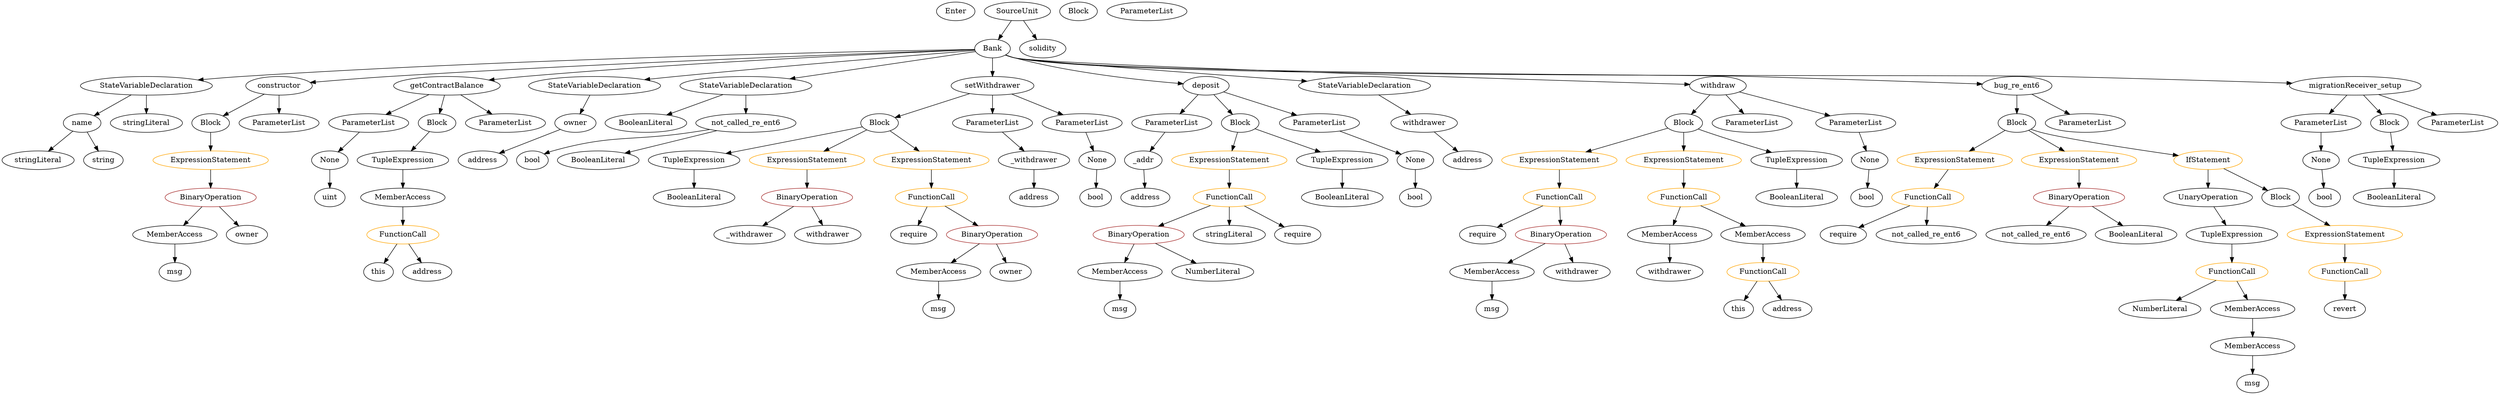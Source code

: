 strict digraph {
	graph [bb="0,0,4055.6,756"];
	node [label="\N"];
	Enter	[height=0.5,
		pos="1547.1,738",
		width=0.83628];
	SourceUnit_Unnamed	[color=black,
		height=0.5,
		label=SourceUnit,
		pos="1648.1,738",
		width=1.46];
	ContractDefinition_Bank	[color=black,
		height=0.5,
		label=Bank,
		pos="1606.1,666",
		width=0.82242];
	SourceUnit_Unnamed -> ContractDefinition_Bank	[pos="e,1615.8,683.31 1637.9,720.05 1633,711.94 1627.1,702.04 1621.7,693.01"];
	PragmaDirective_solidity	[color=black,
		height=0.5,
		label=solidity,
		pos="1691.1,666",
		width=1.0442];
	SourceUnit_Unnamed -> PragmaDirective_solidity	[pos="e,1680.7,683.79 1658.5,720.05 1663.4,712.06 1669.4,702.33 1674.8,693.4"];
	BinaryOperation_Unnamed_1	[color=brown,
		height=0.5,
		label=BinaryOperation,
		pos="3352.1,378",
		width=1.9867];
	Identifier_not_called_re_ent6_1	[color=black,
		height=0.5,
		label=not_called_re_ent6,
		pos="3300.1,306",
		width=2.264];
	BinaryOperation_Unnamed_1 -> Identifier_not_called_re_ent6_1	[pos="e,3312.5,323.79 3339.5,360.05 3333.4,351.89 3326,341.91 3319.2,332.82"];
	BooleanLiteral_Unnamed_2	[color=black,
		height=0.5,
		label=BooleanLiteral,
		pos="3464.1,306",
		width=1.7788];
	BinaryOperation_Unnamed_1 -> BooleanLiteral_Unnamed_2	[pos="e,3438.6,322.91 3378,360.76 3393.3,351.24 3412.7,339.09 3429.3,328.75"];
	BooleanLiteral_Unnamed_4	[color=black,
		height=0.5,
		label=BooleanLiteral,
		pos="3892.1,378",
		width=1.7788];
	Block_Unnamed_7	[color=black,
		height=0.5,
		label=Block,
		pos="2718.1,522",
		width=0.90558];
	ExpressionStatement_Unnamed_7	[color=orange,
		height=0.5,
		label=ExpressionStatement,
		pos="2523.1,450",
		width=2.458];
	Block_Unnamed_7 -> ExpressionStatement_Unnamed_7	[pos="e,2565.5,466.24 2691.4,511.41 2661.8,500.81 2613.5,483.47 2576.2,470.08"];
	ExpressionStatement_Unnamed_8	[color=orange,
		height=0.5,
		label=ExpressionStatement,
		pos="2718.1,450",
		width=2.458];
	Block_Unnamed_7 -> ExpressionStatement_Unnamed_8	[pos="e,2718.1,468.1 2718.1,503.7 2718.1,496.41 2718.1,487.73 2718.1,479.54"];
	TupleExpression_Unnamed_4	[color=black,
		height=0.5,
		label=TupleExpression,
		pos="2898.1,450",
		width=2.0422];
	Block_Unnamed_7 -> TupleExpression_Unnamed_4	[pos="e,2858.7,465.66 2743.6,510.28 2748.7,508.17 2754,505.99 2759.1,504 2788.5,492.29 2821.6,479.64 2848.1,469.64"];
	ExpressionStatement_Unnamed_4	[color=orange,
		height=0.5,
		label=ExpressionStatement,
		pos="1987.1,450",
		width=2.458];
	FunctionCall_Unnamed_3	[color=orange,
		height=0.5,
		label=FunctionCall,
		pos="1987.1,378",
		width=1.6125];
	ExpressionStatement_Unnamed_4 -> FunctionCall_Unnamed_3	[pos="e,1987.1,396.1 1987.1,431.7 1987.1,424.41 1987.1,415.73 1987.1,407.54"];
	Parameter_None	[color=black,
		height=0.5,
		label=None,
		pos="2289.1,450",
		width=0.85014];
	ElementaryTypeName_bool_1	[color=black,
		height=0.5,
		label=bool,
		pos="2289.1,378",
		width=0.76697];
	Parameter_None -> ElementaryTypeName_bool_1	[pos="e,2289.1,396.1 2289.1,431.7 2289.1,424.41 2289.1,415.73 2289.1,407.54"];
	BinaryOperation_Unnamed	[color=brown,
		height=0.5,
		label=BinaryOperation,
		pos="330.06,378",
		width=1.9867];
	MemberAccess_Unnamed	[color=black,
		height=0.5,
		label=MemberAccess,
		pos="270.06,306",
		width=1.9174];
	BinaryOperation_Unnamed -> MemberAccess_Unnamed	[pos="e,284.45,323.79 315.53,360.05 308.38,351.71 299.62,341.49 291.7,332.25"];
	Identifier_owner	[color=black,
		height=0.5,
		label=owner,
		pos="391.06,306",
		width=0.93331];
	BinaryOperation_Unnamed -> Identifier_owner	[pos="e,377.26,322.83 344.82,360.05 352.31,351.47 361.53,340.89 369.76,331.44"];
	TupleExpression_Unnamed_2	[color=black,
		height=0.5,
		label=TupleExpression,
		pos="3892.1,450",
		width=2.0422];
	TupleExpression_Unnamed_2 -> BooleanLiteral_Unnamed_4	[pos="e,3892.1,396.1 3892.1,431.7 3892.1,424.41 3892.1,415.73 3892.1,407.54"];
	BinaryOperation_Unnamed_2	[color=brown,
		height=0.5,
		label=BinaryOperation,
		pos="1843.1,306",
		width=1.9867];
	MemberAccess_Unnamed_3	[color=black,
		height=0.5,
		label=MemberAccess,
		pos="1835.1,234",
		width=1.9174];
	BinaryOperation_Unnamed_2 -> MemberAccess_Unnamed_3	[pos="e,1837,252.1 1841.1,287.7 1840.2,280.41 1839.3,271.73 1838.3,263.54"];
	NumberLiteral_Unnamed_1	[color=black,
		height=0.5,
		label=NumberLiteral,
		pos="1986.1,234",
		width=1.765];
	BinaryOperation_Unnamed_2 -> NumberLiteral_Unnamed_1	[pos="e,1955.4,250.01 1874.8,289.46 1895.5,279.31 1922.8,265.95 1945.2,255.01"];
	VariableDeclaration_owner	[color=black,
		height=0.5,
		label=owner,
		pos="920.06,522",
		width=0.93331];
	ElementaryTypeName_address	[color=black,
		height=0.5,
		label=address,
		pos="773.06,450",
		width=1.0996];
	VariableDeclaration_owner -> ElementaryTypeName_address	[pos="e,799.73,463.7 895.45,509.28 872.08,498.15 836.62,481.27 809.88,468.53"];
	Identifier__withdrawer	[color=black,
		height=0.5,
		label=_withdrawer,
		pos="1211.1,306",
		width=1.5709];
	Identifier_this	[color=black,
		height=0.5,
		label=this,
		pos="2811.1,162",
		width=0.75];
	FunctionCall_Unnamed_5	[color=orange,
		height=0.5,
		label=FunctionCall,
		pos="2523.1,378",
		width=1.6125];
	ExpressionStatement_Unnamed_7 -> FunctionCall_Unnamed_5	[pos="e,2523.1,396.1 2523.1,431.7 2523.1,424.41 2523.1,415.73 2523.1,407.54"];
	FunctionCall_Unnamed_6	[color=orange,
		height=0.5,
		label=FunctionCall,
		pos="2718.1,378",
		width=1.6125];
	ExpressionStatement_Unnamed_8 -> FunctionCall_Unnamed_6	[pos="e,2718.1,396.1 2718.1,431.7 2718.1,424.41 2718.1,415.73 2718.1,407.54"];
	MemberAccess_Unnamed_5	[color=black,
		height=0.5,
		label=MemberAccess,
		pos="2411.1,234",
		width=1.9174];
	Identifier_msg_4	[color=black,
		height=0.5,
		label=msg,
		pos="2411.1,162",
		width=0.75];
	MemberAccess_Unnamed_5 -> Identifier_msg_4	[pos="e,2411.1,180.1 2411.1,215.7 2411.1,208.41 2411.1,199.73 2411.1,191.54"];
	ElementaryTypeName_address_3	[color=black,
		height=0.5,
		label=address,
		pos="1662.1,378",
		width=1.0996];
	Identifier_msg_2	[color=black,
		height=0.5,
		label=msg,
		pos="1835.1,162",
		width=0.75];
	ExpressionStatement_Unnamed_1	[color=orange,
		height=0.5,
		label=ExpressionStatement,
		pos="3157.1,450",
		width=2.458];
	FunctionCall_Unnamed	[color=orange,
		height=0.5,
		label=FunctionCall,
		pos="3121.1,378",
		width=1.6125];
	ExpressionStatement_Unnamed_1 -> FunctionCall_Unnamed	[pos="e,3129.9,396.1 3148.2,431.7 3144.2,423.98 3139.4,414.71 3135,406.11"];
	StateVariableDeclaration_Unnamed	[color=black,
		height=0.5,
		label=StateVariableDeclaration,
		pos="225.06,594",
		width=2.8184];
	ContractDefinition_Bank -> StateVariableDeclaration_Unnamed	[pos="e,306.48,605.02 1576.1,664.44 1438.8,661.74 855.8,648.57 379.06,612 359.24,610.48 338.02,608.42 317.88,606.26"];
	FunctionDefinition_constructor	[color=black,
		height=0.5,
		label=constructor,
		pos="442.06,594",
		width=1.4877];
	ContractDefinition_Bank -> FunctionDefinition_constructor	[pos="e,493.08,599.7 1576.5,663.68 1458.8,658.38 1011.6,637.58 644.06,612 597.24,608.74 544.4,604.27 504.5,600.72"];
	FunctionDefinition_getContractBalance	[color=black,
		height=0.5,
		label=getContractBalance,
		pos="736.06,594",
		width=2.3055];
	ContractDefinition_Bank -> FunctionDefinition_getContractBalance	[pos="e,798.29,606.24 1576.4,663.96 1473.8,660.15 1125.1,645.41 839.06,612 829.44,610.88 819.36,609.48 809.42,607.98"];
	StateVariableDeclaration_Unnamed_1	[color=black,
		height=0.5,
		label=StateVariableDeclaration,
		pos="949.06,594",
		width=2.8184];
	ContractDefinition_Bank -> StateVariableDeclaration_Unnamed_1	[pos="e,1030.7,605.09 1576.7,662.16 1497.8,654.52 1275.1,632.66 1090.1,612 1074.4,610.26 1057.8,608.32 1041.7,606.41"];
	StateVariableDeclaration_Unnamed_3	[color=black,
		height=0.5,
		label=StateVariableDeclaration,
		pos="1200.1,594",
		width=2.8184];
	ContractDefinition_Bank -> StateVariableDeclaration_Unnamed_3	[pos="e,1271.1,607.24 1577.8,660.13 1517.5,649.73 1374,624.99 1282.3,609.17"];
	FunctionDefinition_setWithdrawer	[color=black,
		height=0.5,
		label=setWithdrawer,
		pos="1606.1,594",
		width=1.7927];
	ContractDefinition_Bank -> FunctionDefinition_setWithdrawer	[pos="e,1606.1,612.1 1606.1,647.7 1606.1,640.41 1606.1,631.73 1606.1,623.54"];
	FunctionDefinition_deposit	[color=black,
		height=0.5,
		label=deposit,
		pos="1944.1,594",
		width=1.0581];
	ContractDefinition_Bank -> FunctionDefinition_deposit	[pos="e,1906.9,598.59 1628.6,653.82 1633.6,651.65 1638.9,649.57 1644.1,648 1730.6,621.45 1835.4,606.72 1895.5,599.86"];
	StateVariableDeclaration_Unnamed_2	[color=black,
		height=0.5,
		label=StateVariableDeclaration,
		pos="2209.1,594",
		width=2.8184];
	ContractDefinition_Bank -> StateVariableDeclaration_Unnamed_2	[pos="e,2117.2,601.97 1628.1,653.68 1633.2,651.46 1638.7,649.4 1644.1,648 1687.5,636.59 1955.3,614.58 2106.1,602.83"];
	FunctionDefinition_withdraw	[color=black,
		height=0.5,
		label=withdraw,
		pos="2774.1,594",
		width=1.2382];
	ContractDefinition_Bank -> FunctionDefinition_withdraw	[pos="e,2729.7,596.62 1628.1,653.49 1633.2,651.29 1638.7,649.27 1644.1,648 1696.8,635.45 2498.3,605.15 2718.5,597.03"];
	FunctionDefinition_bug_re_ent6	[color=black,
		height=0.5,
		label=bug_re_ent6,
		pos="3254.1,594",
		width=1.5848];
	ContractDefinition_Bank -> FunctionDefinition_bug_re_ent6	[pos="e,3197.6,597.43 1628.1,653.43 1633.2,651.23 1638.7,649.23 1644.1,648 1772.3,618.57 2696.5,616.62 2828.1,612 2954.5,607.55 3102.1,\
601.46 3186.1,597.91"];
	FunctionDefinition_migrationReceiver_setup	[color=black,
		height=0.5,
		label=migrationReceiver_setup,
		pos="3826.1,594",
		width=2.8461];
	ContractDefinition_Bank -> FunctionDefinition_migrationReceiver_setup	[pos="e,3726.7,598.69 1628.1,653.39 1633.2,651.19 1638.7,649.2 1644.1,648 1825.8,607.16 3133.9,617.13 3320.1,612 3456.2,608.25 3612.9,\
602.81 3715.4,599.1"];
	Identifier_msg_1	[color=black,
		height=0.5,
		label=msg,
		pos="3651.1,18",
		width=0.75];
	VariableDeclaration_name	[color=black,
		height=0.5,
		label=name,
		pos="123.06,522",
		width=0.83628];
	StateVariableDeclaration_Unnamed -> VariableDeclaration_name	[pos="e,142.42,536.29 200.37,576.05 185.76,566.03 167.19,553.29 151.91,542.8"];
	stringLiteral_Unnamed_1	[color=black,
		height=0.5,
		label=stringLiteral,
		pos="225.06,522",
		width=1.5016];
	StateVariableDeclaration_Unnamed -> stringLiteral_Unnamed_1	[pos="e,225.06,540.1 225.06,575.7 225.06,568.41 225.06,559.73 225.06,551.54"];
	ElementaryTypeName_bool_3	[color=black,
		height=0.5,
		label=bool,
		pos="1765.1,378",
		width=0.76697];
	Identifier_require_2	[color=black,
		height=0.5,
		label=require,
		pos="1475.1,306",
		width=1.0026];
	Identifier_msg	[color=black,
		height=0.5,
		label=msg,
		pos="270.06,234",
		width=0.75];
	MemberAccess_Unnamed -> Identifier_msg	[pos="e,270.06,252.1 270.06,287.7 270.06,280.41 270.06,271.73 270.06,263.54"];
	ParameterList_Unnamed_3	[color=black,
		height=0.5,
		label=ParameterList,
		pos="1888.1,522",
		width=1.7095];
	Parameter__addr	[color=black,
		height=0.5,
		label=_addr,
		pos="1848.1,450",
		width=0.90558];
	ParameterList_Unnamed_3 -> Parameter__addr	[pos="e,1857.4,467.31 1878.4,504.05 1873.8,496.03 1868.2,486.26 1863.1,477.3"];
	Block_Unnamed_4	[color=black,
		height=0.5,
		label=Block,
		pos="2000.1,522",
		width=0.90558];
	Block_Unnamed_4 -> ExpressionStatement_Unnamed_4	[pos="e,1990.2,468.1 1996.8,503.7 1995.5,496.32 1993.8,487.52 1992.3,479.25"];
	TupleExpression_Unnamed_1	[color=black,
		height=0.5,
		label=TupleExpression,
		pos="2167.1,450",
		width=2.0422];
	Block_Unnamed_4 -> TupleExpression_Unnamed_1	[pos="e,2131.2,466.02 2025.4,510.37 2050.6,499.8 2089.9,483.34 2120.7,470.43"];
	Parameter_None_2	[color=black,
		height=0.5,
		label=None,
		pos="1767.1,450",
		width=0.85014];
	Parameter_None_2 -> ElementaryTypeName_bool_3	[pos="e,1765.5,396.1 1766.6,431.7 1766.4,424.41 1766.1,415.73 1765.9,407.54"];
	FunctionCall_Unnamed_8	[color=orange,
		height=0.5,
		label=FunctionCall,
		pos="642.06,306",
		width=1.6125];
	Identifier_this_1	[color=black,
		height=0.5,
		label=this,
		pos="599.06,234",
		width=0.75];
	FunctionCall_Unnamed_8 -> Identifier_this_1	[pos="e,608.78,250.83 631.65,288.05 626.59,279.82 620.41,269.76 614.79,260.61"];
	ElementaryTypeName_address_5	[color=black,
		height=0.5,
		label=address,
		pos="684.06,234",
		width=1.0996];
	FunctionCall_Unnamed_8 -> ElementaryTypeName_address_5	[pos="e,673.98,251.79 652.22,288.05 657.02,280.06 662.86,270.33 668.22,261.4"];
	ParameterList_Unnamed_12	[color=black,
		height=0.5,
		label=ParameterList,
		pos="583.06,522",
		width=1.7095];
	Parameter_None_4	[color=black,
		height=0.5,
		label=None,
		pos="520.06,450",
		width=0.85014];
	ParameterList_Unnamed_12 -> Parameter_None_4	[pos="e,534.02,466.51 568.13,504.41 560.22,495.62 550.35,484.66 541.63,474.96"];
	Identifier_require_3	[color=black,
		height=0.5,
		label=require,
		pos="2399.1,306",
		width=1.0026];
	Block_Unnamed	[color=black,
		height=0.5,
		label=Block,
		pos="330.06,522",
		width=0.90558];
	FunctionDefinition_constructor -> Block_Unnamed	[pos="e,351.19,536.21 417.48,577.64 400.74,567.18 378.48,553.26 360.6,542.09"];
	ParameterList_Unnamed	[color=black,
		height=0.5,
		label=ParameterList,
		pos="442.06,522",
		width=1.7095];
	FunctionDefinition_constructor -> ParameterList_Unnamed	[pos="e,442.06,540.1 442.06,575.7 442.06,568.41 442.06,559.73 442.06,551.54"];
	ParameterList_Unnamed_9	[color=black,
		height=0.5,
		label=ParameterList,
		pos="2830.1,522",
		width=1.7095];
	TupleExpression_Unnamed_3	[color=black,
		height=0.5,
		label=TupleExpression,
		pos="1124.1,450",
		width=2.0422];
	BooleanLiteral_Unnamed_5	[color=black,
		height=0.5,
		label=BooleanLiteral,
		pos="1124.1,378",
		width=1.7788];
	TupleExpression_Unnamed_3 -> BooleanLiteral_Unnamed_5	[pos="e,1124.1,396.1 1124.1,431.7 1124.1,424.41 1124.1,415.73 1124.1,407.54"];
	ExpressionStatement_Unnamed	[color=orange,
		height=0.5,
		label=ExpressionStatement,
		pos="330.06,450",
		width=2.458];
	Block_Unnamed -> ExpressionStatement_Unnamed	[pos="e,330.06,468.1 330.06,503.7 330.06,496.41 330.06,487.73 330.06,479.54"];
	ElementaryTypeName_address_4	[color=black,
		height=0.5,
		label=address,
		pos="2896.1,162",
		width=1.0996];
	MemberAccess_Unnamed_6	[color=black,
		height=0.5,
		label=MemberAccess,
		pos="2697.1,306",
		width=1.9174];
	Identifier_withdrawer_2	[color=black,
		height=0.5,
		label=withdrawer,
		pos="2697.1,234",
		width=1.4323];
	MemberAccess_Unnamed_6 -> Identifier_withdrawer_2	[pos="e,2697.1,252.1 2697.1,287.7 2697.1,280.41 2697.1,271.73 2697.1,263.54"];
	ExpressionStatement_Unnamed_6	[color=orange,
		height=0.5,
		label=ExpressionStatement,
		pos="1304.1,450",
		width=2.458];
	BinaryOperation_Unnamed_4	[color=brown,
		height=0.5,
		label=BinaryOperation,
		pos="1304.1,378",
		width=1.9867];
	ExpressionStatement_Unnamed_6 -> BinaryOperation_Unnamed_4	[pos="e,1304.1,396.1 1304.1,431.7 1304.1,424.41 1304.1,415.73 1304.1,407.54"];
	FunctionDefinition_getContractBalance -> ParameterList_Unnamed_12	[pos="e,615.19,537.7 701.72,577.29 679.16,566.97 649.48,553.39 625.45,542.39"];
	Block_Unnamed_8	[color=black,
		height=0.5,
		label=Block,
		pos="695.06,522",
		width=0.90558];
	FunctionDefinition_getContractBalance -> Block_Unnamed_8	[pos="e,704.79,539.62 725.92,575.7 721.29,567.78 715.69,558.23 710.54,549.44"];
	ParameterList_Unnamed_11	[color=black,
		height=0.5,
		label=ParameterList,
		pos="807.06,522",
		width=1.7095];
	FunctionDefinition_getContractBalance -> ParameterList_Unnamed_11	[pos="e,790.03,539.79 753.24,576.05 761.88,567.54 772.5,557.07 782.02,547.68"];
	ElementaryTypeName_address_2	[color=black,
		height=0.5,
		label=address,
		pos="1850.1,378",
		width=1.0996];
	Parameter__addr -> ElementaryTypeName_address_2	[pos="e,1849.6,396.1 1848.6,431.7 1848.8,424.41 1849,415.73 1849.2,407.54"];
	TupleExpression_Unnamed_5	[color=black,
		height=0.5,
		label=TupleExpression,
		pos="642.06,450",
		width=2.0422];
	Block_Unnamed_8 -> TupleExpression_Unnamed_5	[pos="e,654.78,467.8 683.03,505.12 676.71,496.77 668.8,486.32 661.62,476.84"];
	FunctionCall_Unnamed_2	[color=orange,
		height=0.5,
		label=FunctionCall,
		pos="3800.1,234",
		width=1.6125];
	Identifier_revert	[color=black,
		height=0.5,
		label=revert,
		pos="3800.1,162",
		width=0.87786];
	FunctionCall_Unnamed_2 -> Identifier_revert	[pos="e,3800.1,180.1 3800.1,215.7 3800.1,208.41 3800.1,199.73 3800.1,191.54"];
	Block_Unnamed_2	[color=black,
		height=0.5,
		label=Block,
		pos="3254.1,522",
		width=0.90558];
	Block_Unnamed_2 -> ExpressionStatement_Unnamed_1	[pos="e,3180.3,467.76 3234.9,507.17 3221.9,497.8 3204.4,485.19 3189.3,474.29"];
	ExpressionStatement_Unnamed_3	[color=orange,
		height=0.5,
		label=ExpressionStatement,
		pos="3352.1,450",
		width=2.458];
	Block_Unnamed_2 -> ExpressionStatement_Unnamed_3	[pos="e,3328.6,467.76 3273.4,507.17 3286.5,497.8 3304.2,485.19 3319.5,474.29"];
	IfStatement_Unnamed	[color=orange,
		height=0.5,
		label=IfStatement,
		pos="3577.1,450",
		width=1.4739];
	Block_Unnamed_2 -> IfStatement_Unnamed	[pos="e,3527.7,457.12 3278.5,509.91 3283.9,507.73 3289.6,505.63 3295.1,504 3369.9,481.71 3458.9,466.84 3516.6,458.67"];
	ElementaryTypeName_uint	[color=black,
		height=0.5,
		label=uint,
		pos="520.06,378",
		width=0.75];
	BooleanLiteral_Unnamed_3	[color=black,
		height=0.5,
		label=BooleanLiteral,
		pos="2167.1,378",
		width=1.7788];
	Block_Unnamed_6	[color=black,
		height=0.5,
		label=Block,
		pos="1487.1,522",
		width=0.90558];
	Block_Unnamed_6 -> TupleExpression_Unnamed_3	[pos="e,1178.9,462.36 1456.4,515.35 1404.8,505.81 1297.6,485.84 1207.1,468 1201.5,466.91 1195.8,465.76 1190,464.6"];
	Block_Unnamed_6 -> ExpressionStatement_Unnamed_6	[pos="e,1344.4,466.43 1460.8,510.97 1433.3,500.42 1389.1,483.55 1354.7,470.38"];
	ExpressionStatement_Unnamed_5	[color=orange,
		height=0.5,
		label=ExpressionStatement,
		pos="1499.1,450",
		width=2.458];
	Block_Unnamed_6 -> ExpressionStatement_Unnamed_5	[pos="e,1496.1,468.1 1490,503.7 1491.3,496.32 1492.8,487.52 1494.2,479.25"];
	MemberAccess_Unnamed_4	[color=black,
		height=0.5,
		label=MemberAccess,
		pos="1577.1,234",
		width=1.9174];
	Identifier_msg_3	[color=black,
		height=0.5,
		label=msg,
		pos="1577.1,162",
		width=0.75];
	MemberAccess_Unnamed_4 -> Identifier_msg_3	[pos="e,1577.1,180.1 1577.1,215.7 1577.1,208.41 1577.1,199.73 1577.1,191.54"];
	ExpressionStatement_Unnamed_2	[color=orange,
		height=0.5,
		label=ExpressionStatement,
		pos="3800.1,306",
		width=2.458];
	ExpressionStatement_Unnamed_2 -> FunctionCall_Unnamed_2	[pos="e,3800.1,252.1 3800.1,287.7 3800.1,280.41 3800.1,271.73 3800.1,263.54"];
	ElementaryTypeName_bool_2	[color=black,
		height=0.5,
		label=bool,
		pos="3776.1,378",
		width=0.76697];
	BinaryOperation_Unnamed_5	[color=brown,
		height=0.5,
		label=BinaryOperation,
		pos="2525.1,306",
		width=1.9867];
	BinaryOperation_Unnamed_5 -> MemberAccess_Unnamed_5	[pos="e,2437.1,250.98 2498.9,288.94 2483.4,279.43 2463.6,267.24 2446.7,256.86"];
	Identifier_withdrawer_1	[color=black,
		height=0.5,
		label=withdrawer,
		pos="2550.1,234",
		width=1.4323];
	BinaryOperation_Unnamed_5 -> Identifier_withdrawer_1	[pos="e,2543.9,252.1 2531.2,287.7 2533.9,280.15 2537.2,271.12 2540.2,262.68"];
	BooleanLiteral_Unnamed_6	[color=black,
		height=0.5,
		label=BooleanLiteral,
		pos="2898.1,378",
		width=1.7788];
	TupleExpression_Unnamed_4 -> BooleanLiteral_Unnamed_6	[pos="e,2898.1,396.1 2898.1,431.7 2898.1,424.41 2898.1,415.73 2898.1,407.54"];
	MemberAccess_Unnamed_3 -> Identifier_msg_2	[pos="e,1835.1,180.1 1835.1,215.7 1835.1,208.41 1835.1,199.73 1835.1,191.54"];
	UnaryOperation_Unnamed	[color=black,
		height=0.5,
		label=UnaryOperation,
		pos="3577.1,378",
		width=1.9452];
	TupleExpression_Unnamed	[color=black,
		height=0.5,
		label=TupleExpression,
		pos="3620.1,306",
		width=2.0422];
	UnaryOperation_Unnamed -> TupleExpression_Unnamed	[pos="e,3609.4,324.28 3587.5,360.05 3592.3,352.26 3598.1,342.82 3603.4,334.08"];
	ParameterList_Unnamed_6	[color=black,
		height=0.5,
		label=ParameterList,
		pos="3770.1,522",
		width=1.7095];
	Parameter_None_1	[color=black,
		height=0.5,
		label=None,
		pos="3770.1,450",
		width=0.85014];
	ParameterList_Unnamed_6 -> Parameter_None_1	[pos="e,3770.1,468.1 3770.1,503.7 3770.1,496.41 3770.1,487.73 3770.1,479.54"];
	NumberLiteral_Unnamed	[color=black,
		height=0.5,
		label=NumberLiteral,
		pos="3500.1,162",
		width=1.765];
	BinaryOperation_Unnamed_4 -> Identifier__withdrawer	[pos="e,1232.3,322.99 1282,360.41 1269.8,351.21 1254.4,339.64 1241.1,329.63"];
	Identifier_withdrawer	[color=black,
		height=0.5,
		label=withdrawer,
		pos="1337.1,306",
		width=1.4323];
	BinaryOperation_Unnamed_4 -> Identifier_withdrawer	[pos="e,1329,324.1 1312.2,359.7 1315.8,352.07 1320.1,342.92 1324.1,334.4"];
	Identifier_owner_1	[color=black,
		height=0.5,
		label=owner,
		pos="1698.1,234",
		width=0.93331];
	FunctionCall_Unnamed_3 -> BinaryOperation_Unnamed_2	[pos="e,1875,322.5 1956.9,362.33 1936.1,352.21 1908.1,338.62 1885.1,327.45"];
	stringLiteral_Unnamed_2	[color=black,
		height=0.5,
		label=stringLiteral,
		pos="1987.1,306",
		width=1.5016];
	FunctionCall_Unnamed_3 -> stringLiteral_Unnamed_2	[pos="e,1987.1,324.1 1987.1,359.7 1987.1,352.41 1987.1,343.73 1987.1,335.54"];
	Identifier_require_1	[color=black,
		height=0.5,
		label=require,
		pos="2095.1,306",
		width=1.0026];
	FunctionCall_Unnamed_3 -> Identifier_require_1	[pos="e,2073.8,320.76 2011.3,361.29 2027,351.11 2047.6,337.77 2064.4,326.86"];
	stringLiteral_Unnamed	[color=black,
		height=0.5,
		label=stringLiteral,
		pos="54.058,450",
		width=1.5016];
	Parameter_None_3	[color=black,
		height=0.5,
		label=None,
		pos="3020.1,450",
		width=0.85014];
	ElementaryTypeName_bool_4	[color=black,
		height=0.5,
		label=bool,
		pos="3017.1,378",
		width=0.76697];
	Parameter_None_3 -> ElementaryTypeName_bool_4	[pos="e,3017.8,396.1 3019.3,431.7 3019,424.41 3018.6,415.73 3018.3,407.54"];
	BooleanLiteral_Unnamed_1	[color=black,
		height=0.5,
		label=BooleanLiteral,
		pos="1036.1,522",
		width=1.7788];
	TupleExpression_Unnamed_1 -> BooleanLiteral_Unnamed_3	[pos="e,2167.1,396.1 2167.1,431.7 2167.1,424.41 2167.1,415.73 2167.1,407.54"];
	ElementaryTypeName_bool	[color=black,
		height=0.5,
		label=bool,
		pos="858.06,450",
		width=0.76697];
	ExpressionStatement_Unnamed_3 -> BinaryOperation_Unnamed_1	[pos="e,3352.1,396.1 3352.1,431.7 3352.1,424.41 3352.1,415.73 3352.1,407.54"];
	Block_Unnamed_5	[color=black,
		height=0.5,
		label=Block,
		pos="3882.1,522",
		width=0.90558];
	Block_Unnamed_5 -> TupleExpression_Unnamed_2	[pos="e,3889.6,468.1 3884.5,503.7 3885.6,496.32 3886.8,487.52 3888,479.25"];
	StateVariableDeclaration_Unnamed_1 -> VariableDeclaration_owner	[pos="e,926.94,539.62 941.89,575.7 938.68,567.95 934.82,558.64 931.25,550.02"];
	MemberAccess_Unnamed_8	[color=black,
		height=0.5,
		label=MemberAccess,
		pos="642.06,378",
		width=1.9174];
	TupleExpression_Unnamed_5 -> MemberAccess_Unnamed_8	[pos="e,642.06,396.1 642.06,431.7 642.06,424.41 642.06,415.73 642.06,407.54"];
	Parameter__withdrawer	[color=black,
		height=0.5,
		label=_withdrawer,
		pos="1662.1,450",
		width=1.5709];
	Parameter__withdrawer -> ElementaryTypeName_address_3	[pos="e,1662.1,396.1 1662.1,431.7 1662.1,424.41 1662.1,415.73 1662.1,407.54"];
	Identifier_require	[color=black,
		height=0.5,
		label=require,
		pos="2983.1,306",
		width=1.0026];
	FunctionCall_Unnamed -> Identifier_require	[pos="e,3007.7,319.48 3091.8,362.15 3070.1,351.16 3040.5,336.13 3017.6,324.54"];
	Identifier_not_called_re_ent6	[color=black,
		height=0.5,
		label=not_called_re_ent6,
		pos="3119.1,306",
		width=2.264];
	FunctionCall_Unnamed -> Identifier_not_called_re_ent6	[pos="e,3119.5,324.1 3120.6,359.7 3120.4,352.41 3120.1,343.73 3119.9,335.54"];
	Block_Unnamed_3	[color=black,
		height=0.5,
		label=Block,
		pos="3698.1,378",
		width=0.90558];
	Block_Unnamed_3 -> ExpressionStatement_Unnamed_2	[pos="e,3775.8,323.67 3717.7,363.5 3731.6,354 3750.4,341.06 3766.6,329.95"];
	FunctionCall_Unnamed_7	[color=orange,
		height=0.5,
		label=FunctionCall,
		pos="2853.1,234",
		width=1.6125];
	FunctionCall_Unnamed_7 -> Identifier_this	[pos="e,2820.6,178.83 2842.9,216.05 2838,207.82 2831.9,197.76 2826.4,188.61"];
	FunctionCall_Unnamed_7 -> ElementaryTypeName_address_4	[pos="e,2885.7,179.79 2863.5,216.05 2868.4,208.06 2874.4,198.33 2879.8,189.4"];
	ElementaryTypeName_string	[color=black,
		height=0.5,
		label=string,
		pos="157.06,450",
		width=0.864];
	Block_Unnamed_1	[color=black,
		height=0.5,
		label=Block,
		pos="1751.1,738",
		width=0.90558];
	ParameterList_Unnamed_10	[color=black,
		height=0.5,
		label=ParameterList,
		pos="2996.1,522",
		width=1.7095];
	ParameterList_Unnamed_10 -> Parameter_None_3	[pos="e,3014.2,468.1 3002,503.7 3004.5,496.24 3007.6,487.32 3010.5,478.97"];
	IfStatement_Unnamed -> UnaryOperation_Unnamed	[pos="e,3577.1,396.1 3577.1,431.7 3577.1,424.41 3577.1,415.73 3577.1,407.54"];
	IfStatement_Unnamed -> Block_Unnamed_3	[pos="e,3676.2,391.65 3603,433.98 3621.6,423.24 3646.7,408.72 3666.4,397.3"];
	VariableDeclaration_withdrawer	[color=black,
		height=0.5,
		label=withdrawer,
		pos="2316.1,522",
		width=1.4323];
	ElementaryTypeName_address_1	[color=black,
		height=0.5,
		label=address,
		pos="2377.1,450",
		width=1.0996];
	VariableDeclaration_withdrawer -> ElementaryTypeName_address_1	[pos="e,2363.1,466.99 2330.5,504.41 2338.1,495.74 2347.5,484.97 2355.8,475.38"];
	BinaryOperation_Unnamed_3	[color=brown,
		height=0.5,
		label=BinaryOperation,
		pos="1601.1,306",
		width=1.9867];
	BinaryOperation_Unnamed_3 -> MemberAccess_Unnamed_4	[pos="e,1582.9,252.1 1595.1,287.7 1592.6,280.24 1589.5,271.32 1586.6,262.97"];
	BinaryOperation_Unnamed_3 -> Identifier_owner_1	[pos="e,1678.6,249.02 1623.6,288.76 1637.2,278.89 1654.8,266.19 1669.5,255.61"];
	FunctionCall_Unnamed_4	[color=orange,
		height=0.5,
		label=FunctionCall,
		pos="1499.1,378",
		width=1.6125];
	FunctionCall_Unnamed_4 -> Identifier_require_2	[pos="e,1480.9,324.1 1493.1,359.7 1490.6,352.24 1487.5,343.32 1484.6,334.97"];
	FunctionCall_Unnamed_4 -> BinaryOperation_Unnamed_3	[pos="e,1577.3,323.31 1522.2,361.12 1535.7,351.85 1553,340.01 1567.9,329.76"];
	VariableDeclaration_name -> stringLiteral_Unnamed	[pos="e,70.116,467.29 108.42,506.15 99.648,497.25 88.268,485.71 78.19,475.48"];
	VariableDeclaration_name -> ElementaryTypeName_string	[pos="e,149.06,467.47 131.12,504.41 135.01,496.39 139.78,486.57 144.17,477.54"];
	StateVariableDeclaration_Unnamed_3 -> BooleanLiteral_Unnamed_1	[pos="e,1070.2,537.56 1162.4,576.94 1138.1,566.56 1106.3,552.99 1080.7,542.06"];
	VariableDeclaration_not_called_re_ent6	[color=black,
		height=0.5,
		label=not_called_re_ent6,
		pos="1200.1,522",
		width=2.264];
	StateVariableDeclaration_Unnamed_3 -> VariableDeclaration_not_called_re_ent6	[pos="e,1200.1,540.1 1200.1,575.7 1200.1,568.41 1200.1,559.73 1200.1,551.54"];
	FunctionDefinition_setWithdrawer -> Block_Unnamed_6	[pos="e,1508.9,535.85 1579.4,577.29 1561.3,566.7 1537.5,552.68 1518.6,541.54"];
	ParameterList_Unnamed_7	[color=black,
		height=0.5,
		label=ParameterList,
		pos="1606.1,522",
		width=1.7095];
	FunctionDefinition_setWithdrawer -> ParameterList_Unnamed_7	[pos="e,1606.1,540.1 1606.1,575.7 1606.1,568.41 1606.1,559.73 1606.1,551.54"];
	ParameterList_Unnamed_8	[color=black,
		height=0.5,
		label=ParameterList,
		pos="1747.1,522",
		width=1.7095];
	FunctionDefinition_setWithdrawer -> ParameterList_Unnamed_8	[pos="e,1717,537.92 1636.7,577.81 1657.2,567.61 1684.5,554.05 1706.8,542.97"];
	FunctionCall_Unnamed_5 -> Identifier_require_3	[pos="e,2422.5,320.21 2495.8,361.64 2477.1,351.08 2452.2,337 2432.3,325.78"];
	FunctionCall_Unnamed_5 -> BinaryOperation_Unnamed_5	[pos="e,2524.6,324.1 2523.6,359.7 2523.8,352.41 2524,343.73 2524.2,335.54"];
	FunctionDefinition_deposit -> ParameterList_Unnamed_3	[pos="e,1901.4,539.63 1931.1,576.76 1924.4,568.4 1916.1,558.02 1908.5,548.61"];
	FunctionDefinition_deposit -> Block_Unnamed_4	[pos="e,1987.5,538.67 1957,576.76 1964,568.07 1972.7,557.19 1980.5,547.49"];
	ParameterList_Unnamed_4	[color=black,
		height=0.5,
		label=ParameterList,
		pos="2155.1,522",
		width=1.7095];
	FunctionDefinition_deposit -> ParameterList_Unnamed_4	[pos="e,2115.3,536.18 1974.7,582.82 2008.8,571.53 2064.2,553.15 2104.6,539.73"];
	StateVariableDeclaration_Unnamed_2 -> VariableDeclaration_withdrawer	[pos="e,2292.5,538.43 2234.7,576.23 2249.2,566.72 2267.6,554.71 2283.2,544.51"];
	MemberAccess_Unnamed_2	[color=black,
		height=0.5,
		label=MemberAccess,
		pos="3651.1,90",
		width=1.9174];
	MemberAccess_Unnamed_2 -> Identifier_msg_1	[pos="e,3651.1,36.104 3651.1,71.697 3651.1,64.407 3651.1,55.726 3651.1,47.536"];
	ExpressionStatement_Unnamed -> BinaryOperation_Unnamed	[pos="e,330.06,396.1 330.06,431.7 330.06,424.41 330.06,415.73 330.06,407.54"];
	FunctionCall_Unnamed_1	[color=orange,
		height=0.5,
		label=FunctionCall,
		pos="3620.1,234",
		width=1.6125];
	FunctionCall_Unnamed_1 -> NumberLiteral_Unnamed	[pos="e,3526.7,178.57 3593.7,217.64 3577,207.86 3555,195.05 3536.6,184.3"];
	MemberAccess_Unnamed_1	[color=black,
		height=0.5,
		label=MemberAccess,
		pos="3651.1,162",
		width=1.9174];
	FunctionCall_Unnamed_1 -> MemberAccess_Unnamed_1	[pos="e,3643.5,180.1 3627.7,215.7 3631.1,208.07 3635.2,198.92 3638.9,190.4"];
	MemberAccess_Unnamed_8 -> FunctionCall_Unnamed_8	[pos="e,642.06,324.1 642.06,359.7 642.06,352.41 642.06,343.73 642.06,335.54"];
	ParameterList_Unnamed_7 -> Parameter__withdrawer	[pos="e,1648.6,467.79 1619.6,504.05 1626.2,495.8 1634.3,485.7 1641.6,476.54"];
	ParameterList_Unnamed_5	[color=black,
		height=0.5,
		label=ParameterList,
		pos="3994.1,522",
		width=1.7095];
	Parameter_None_1 -> ElementaryTypeName_bool_2	[pos="e,3774.6,396.1 3771.5,431.7 3772.2,424.41 3772.9,415.73 3773.6,407.54"];
	VariableDeclaration_not_called_re_ent6 -> ElementaryTypeName_bool	[pos="e,879.2,461.87 1139.9,509.6 1129.6,507.7 1119,505.77 1109.1,504 1014.1,487.14 987.24,496.38 895.06,468 893.33,467.47 891.58,466.87 \
889.82,466.23"];
	BooleanLiteral_Unnamed	[color=black,
		height=0.5,
		label=BooleanLiteral,
		pos="968.06,450",
		width=1.7788];
	VariableDeclaration_not_called_re_ent6 -> BooleanLiteral_Unnamed	[pos="e,1010.6,463.85 1153.1,506.83 1115,495.33 1061.2,479.11 1021.5,467.11"];
	FunctionDefinition_withdraw -> Block_Unnamed_7	[pos="e,2730.8,538.99 2760.8,576.41 2754,567.92 2745.6,557.41 2738,547.96"];
	FunctionDefinition_withdraw -> ParameterList_Unnamed_9	[pos="e,2816.5,539.96 2787.3,576.41 2793.9,568.16 2802.1,558.01 2809.4,548.78"];
	FunctionDefinition_withdraw -> ParameterList_Unnamed_10	[pos="e,2955.4,535.82 2808.3,582.22 2844.7,570.74 2902.7,552.45 2944.6,539.23"];
	Parameter_None_4 -> ElementaryTypeName_uint	[pos="e,520.06,396.1 520.06,431.7 520.06,424.41 520.06,415.73 520.06,407.54"];
	ParameterList_Unnamed_8 -> Parameter_None_2	[pos="e,1762.2,468.1 1752,503.7 1754.1,496.24 1756.7,487.32 1759.1,478.97"];
	FunctionDefinition_bug_re_ent6 -> Block_Unnamed_2	[pos="e,3254.1,540.1 3254.1,575.7 3254.1,568.41 3254.1,559.73 3254.1,551.54"];
	ParameterList_Unnamed_2	[color=black,
		height=0.5,
		label=ParameterList,
		pos="3366.1,522",
		width=1.7095];
	FunctionDefinition_bug_re_ent6 -> ParameterList_Unnamed_2	[pos="e,3340.9,538.73 3278.9,577.46 3294.3,567.84 3314.3,555.32 3331.3,544.72"];
	ParameterList_Unnamed_1	[color=black,
		height=0.5,
		label=ParameterList,
		pos="1863.1,738",
		width=1.7095];
	MemberAccess_Unnamed_7	[color=black,
		height=0.5,
		label=MemberAccess,
		pos="2853.1,306",
		width=1.9174];
	MemberAccess_Unnamed_7 -> FunctionCall_Unnamed_7	[pos="e,2853.1,252.1 2853.1,287.7 2853.1,280.41 2853.1,271.73 2853.1,263.54"];
	MemberAccess_Unnamed_1 -> MemberAccess_Unnamed_2	[pos="e,3651.1,108.1 3651.1,143.7 3651.1,136.41 3651.1,127.73 3651.1,119.54"];
	TupleExpression_Unnamed -> FunctionCall_Unnamed_1	[pos="e,3620.1,252.1 3620.1,287.7 3620.1,280.41 3620.1,271.73 3620.1,263.54"];
	FunctionCall_Unnamed_6 -> MemberAccess_Unnamed_6	[pos="e,2702.2,324.1 2712.9,359.7 2710.6,352.24 2708,343.32 2705.4,334.97"];
	FunctionCall_Unnamed_6 -> MemberAccess_Unnamed_7	[pos="e,2823.2,322.48 2747,361.98 2766.3,351.97 2792,338.68 2813.2,327.67"];
	FunctionDefinition_migrationReceiver_setup -> ParameterList_Unnamed_6	[pos="e,3783.4,539.62 3812.2,575.7 3805.7,567.52 3797.7,557.6 3790.5,548.58"];
	FunctionDefinition_migrationReceiver_setup -> Block_Unnamed_5	[pos="e,3869.5,538.67 3839.9,575.7 3846.7,567.19 3855,556.8 3862.5,547.5"];
	FunctionDefinition_migrationReceiver_setup -> ParameterList_Unnamed_5	[pos="e,3959.7,537.32 3864.6,576.94 3889.8,566.44 3922.8,552.68 3949.2,541.69"];
	ExpressionStatement_Unnamed_5 -> FunctionCall_Unnamed_4	[pos="e,1499.1,396.1 1499.1,431.7 1499.1,424.41 1499.1,415.73 1499.1,407.54"];
	ParameterList_Unnamed_4 -> Parameter_None	[pos="e,2266.7,462.69 2184.1,505.81 2205.5,494.63 2234.6,479.44 2256.7,467.88"];
}
